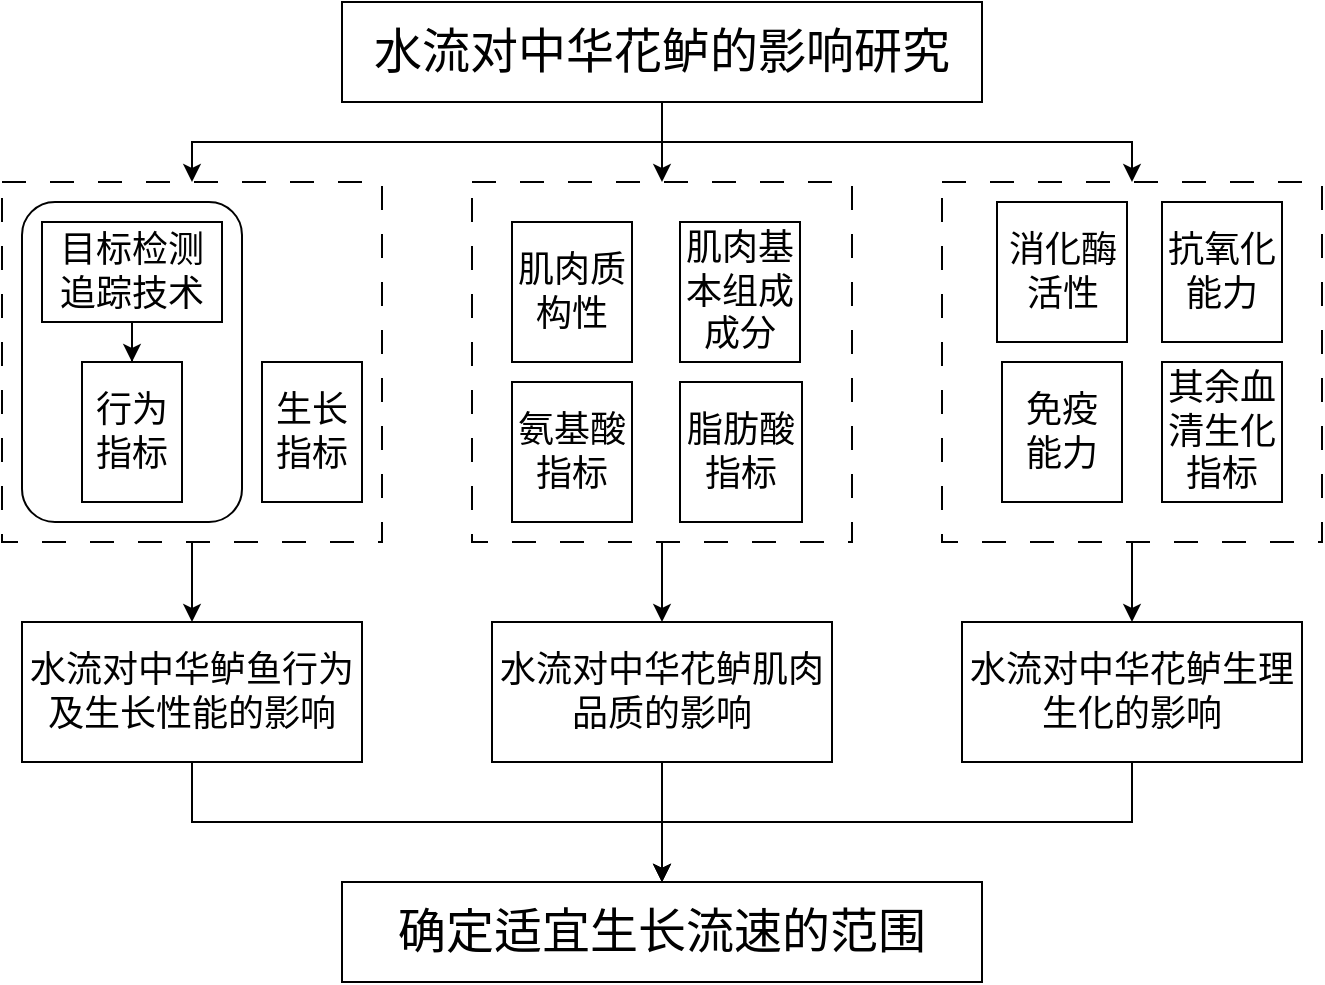 <mxfile version="21.1.8" type="github">
  <diagram name="第 1 页" id="CtyJo2P3b-6Lu_mJbqTz">
    <mxGraphModel dx="1173" dy="631" grid="1" gridSize="10" guides="1" tooltips="1" connect="1" arrows="1" fold="1" page="1" pageScale="1" pageWidth="827" pageHeight="1169" math="0" shadow="0">
      <root>
        <mxCell id="0" />
        <mxCell id="1" parent="0" />
        <mxCell id="cEEFSIKz6-tTlmyAI1KE-26" style="edgeStyle=orthogonalEdgeStyle;rounded=0;orthogonalLoop=1;jettySize=auto;html=1;exitX=0.5;exitY=1;exitDx=0;exitDy=0;entryX=0.5;entryY=0;entryDx=0;entryDy=0;" edge="1" parent="1" source="cEEFSIKz6-tTlmyAI1KE-1" target="cEEFSIKz6-tTlmyAI1KE-3">
          <mxGeometry relative="1" as="geometry" />
        </mxCell>
        <mxCell id="cEEFSIKz6-tTlmyAI1KE-27" style="edgeStyle=orthogonalEdgeStyle;rounded=0;orthogonalLoop=1;jettySize=auto;html=1;exitX=0.5;exitY=1;exitDx=0;exitDy=0;entryX=0.5;entryY=0;entryDx=0;entryDy=0;" edge="1" parent="1" source="cEEFSIKz6-tTlmyAI1KE-1" target="cEEFSIKz6-tTlmyAI1KE-11">
          <mxGeometry relative="1" as="geometry" />
        </mxCell>
        <mxCell id="cEEFSIKz6-tTlmyAI1KE-28" style="edgeStyle=orthogonalEdgeStyle;rounded=0;orthogonalLoop=1;jettySize=auto;html=1;exitX=0.5;exitY=1;exitDx=0;exitDy=0;" edge="1" parent="1" source="cEEFSIKz6-tTlmyAI1KE-1" target="cEEFSIKz6-tTlmyAI1KE-12">
          <mxGeometry relative="1" as="geometry" />
        </mxCell>
        <mxCell id="cEEFSIKz6-tTlmyAI1KE-1" value="&lt;font style=&quot;font-size: 24px;&quot; face=&quot;宋体&quot;&gt;水流对中华花鲈的影响研究&lt;/font&gt;" style="rounded=0;whiteSpace=wrap;html=1;" vertex="1" parent="1">
          <mxGeometry x="245" y="40" width="320" height="50" as="geometry" />
        </mxCell>
        <mxCell id="cEEFSIKz6-tTlmyAI1KE-29" style="edgeStyle=orthogonalEdgeStyle;rounded=0;orthogonalLoop=1;jettySize=auto;html=1;exitX=0.5;exitY=1;exitDx=0;exitDy=0;entryX=0.5;entryY=0;entryDx=0;entryDy=0;" edge="1" parent="1" source="cEEFSIKz6-tTlmyAI1KE-3" target="cEEFSIKz6-tTlmyAI1KE-23">
          <mxGeometry relative="1" as="geometry" />
        </mxCell>
        <mxCell id="cEEFSIKz6-tTlmyAI1KE-3" value="" style="rounded=0;whiteSpace=wrap;html=1;fillColor=none;dashed=1;dashPattern=12 12;" vertex="1" parent="1">
          <mxGeometry x="75" y="130" width="190" height="180" as="geometry" />
        </mxCell>
        <mxCell id="cEEFSIKz6-tTlmyAI1KE-8" value="" style="edgeStyle=orthogonalEdgeStyle;rounded=0;orthogonalLoop=1;jettySize=auto;html=1;" edge="1" parent="1" source="cEEFSIKz6-tTlmyAI1KE-4" target="cEEFSIKz6-tTlmyAI1KE-6">
          <mxGeometry relative="1" as="geometry" />
        </mxCell>
        <mxCell id="cEEFSIKz6-tTlmyAI1KE-4" value="&lt;font style=&quot;font-size: 18px;&quot; face=&quot;宋体&quot;&gt;目标检测追踪技术&lt;/font&gt;" style="rounded=0;whiteSpace=wrap;html=1;" vertex="1" parent="1">
          <mxGeometry x="95" y="150" width="90" height="50" as="geometry" />
        </mxCell>
        <mxCell id="cEEFSIKz6-tTlmyAI1KE-5" value="&lt;font face=&quot;宋体&quot; style=&quot;font-size: 18px;&quot;&gt;生长指标&lt;/font&gt;" style="rounded=0;whiteSpace=wrap;html=1;" vertex="1" parent="1">
          <mxGeometry x="205" y="220" width="50" height="70" as="geometry" />
        </mxCell>
        <mxCell id="cEEFSIKz6-tTlmyAI1KE-6" value="&lt;font face=&quot;宋体&quot; style=&quot;font-size: 18px;&quot;&gt;行为指标&lt;/font&gt;" style="rounded=0;whiteSpace=wrap;html=1;" vertex="1" parent="1">
          <mxGeometry x="115" y="220" width="50" height="70" as="geometry" />
        </mxCell>
        <mxCell id="cEEFSIKz6-tTlmyAI1KE-9" value="" style="rounded=1;whiteSpace=wrap;html=1;fillColor=none;" vertex="1" parent="1">
          <mxGeometry x="85" y="140" width="110" height="160" as="geometry" />
        </mxCell>
        <mxCell id="cEEFSIKz6-tTlmyAI1KE-30" value="" style="edgeStyle=orthogonalEdgeStyle;rounded=0;orthogonalLoop=1;jettySize=auto;html=1;" edge="1" parent="1" source="cEEFSIKz6-tTlmyAI1KE-11" target="cEEFSIKz6-tTlmyAI1KE-24">
          <mxGeometry relative="1" as="geometry" />
        </mxCell>
        <mxCell id="cEEFSIKz6-tTlmyAI1KE-11" value="" style="rounded=0;whiteSpace=wrap;html=1;fillColor=none;dashed=1;dashPattern=12 12;" vertex="1" parent="1">
          <mxGeometry x="310" y="130" width="190" height="180" as="geometry" />
        </mxCell>
        <mxCell id="cEEFSIKz6-tTlmyAI1KE-31" value="" style="edgeStyle=orthogonalEdgeStyle;rounded=0;orthogonalLoop=1;jettySize=auto;html=1;" edge="1" parent="1" source="cEEFSIKz6-tTlmyAI1KE-12" target="cEEFSIKz6-tTlmyAI1KE-25">
          <mxGeometry relative="1" as="geometry" />
        </mxCell>
        <mxCell id="cEEFSIKz6-tTlmyAI1KE-12" value="" style="rounded=0;whiteSpace=wrap;html=1;fillColor=none;dashed=1;dashPattern=12 12;" vertex="1" parent="1">
          <mxGeometry x="545" y="130" width="190" height="180" as="geometry" />
        </mxCell>
        <mxCell id="cEEFSIKz6-tTlmyAI1KE-13" value="&lt;font face=&quot;宋体&quot; style=&quot;font-size: 18px;&quot;&gt;肌肉质构性&lt;/font&gt;" style="rounded=0;whiteSpace=wrap;html=1;" vertex="1" parent="1">
          <mxGeometry x="330" y="150" width="60" height="70" as="geometry" />
        </mxCell>
        <mxCell id="cEEFSIKz6-tTlmyAI1KE-14" value="&lt;font face=&quot;宋体&quot; style=&quot;font-size: 18px;&quot;&gt;肌肉基本组成成分&lt;/font&gt;" style="rounded=0;whiteSpace=wrap;html=1;" vertex="1" parent="1">
          <mxGeometry x="414" y="150" width="60" height="70" as="geometry" />
        </mxCell>
        <mxCell id="cEEFSIKz6-tTlmyAI1KE-15" value="&lt;font face=&quot;宋体&quot; style=&quot;font-size: 18px;&quot;&gt;氨基酸指标&lt;/font&gt;" style="rounded=0;whiteSpace=wrap;html=1;" vertex="1" parent="1">
          <mxGeometry x="330" y="230" width="60" height="70" as="geometry" />
        </mxCell>
        <mxCell id="cEEFSIKz6-tTlmyAI1KE-16" value="&lt;font face=&quot;宋体&quot; style=&quot;font-size: 18px;&quot;&gt;脂肪酸指标&lt;/font&gt;" style="rounded=0;whiteSpace=wrap;html=1;" vertex="1" parent="1">
          <mxGeometry x="414" y="230" width="61" height="70" as="geometry" />
        </mxCell>
        <mxCell id="cEEFSIKz6-tTlmyAI1KE-17" value="&lt;font face=&quot;宋体&quot; style=&quot;font-size: 18px;&quot;&gt;消化酶活性&lt;/font&gt;" style="rounded=0;whiteSpace=wrap;html=1;" vertex="1" parent="1">
          <mxGeometry x="572.5" y="140" width="65" height="70" as="geometry" />
        </mxCell>
        <mxCell id="cEEFSIKz6-tTlmyAI1KE-18" value="&lt;font face=&quot;宋体&quot; style=&quot;font-size: 18px;&quot;&gt;抗氧化能力&lt;/font&gt;" style="rounded=0;whiteSpace=wrap;html=1;" vertex="1" parent="1">
          <mxGeometry x="655" y="140" width="60" height="70" as="geometry" />
        </mxCell>
        <mxCell id="cEEFSIKz6-tTlmyAI1KE-19" value="&lt;font face=&quot;宋体&quot; style=&quot;font-size: 18px;&quot;&gt;免疫&lt;br&gt;能力&lt;/font&gt;" style="rounded=0;whiteSpace=wrap;html=1;" vertex="1" parent="1">
          <mxGeometry x="575" y="220" width="60" height="70" as="geometry" />
        </mxCell>
        <mxCell id="cEEFSIKz6-tTlmyAI1KE-21" value="&lt;font face=&quot;宋体&quot; style=&quot;font-size: 18px;&quot;&gt;其余血清生化指标&lt;/font&gt;" style="rounded=0;whiteSpace=wrap;html=1;" vertex="1" parent="1">
          <mxGeometry x="655" y="220" width="60" height="70" as="geometry" />
        </mxCell>
        <mxCell id="cEEFSIKz6-tTlmyAI1KE-34" style="edgeStyle=orthogonalEdgeStyle;rounded=0;orthogonalLoop=1;jettySize=auto;html=1;" edge="1" parent="1" source="cEEFSIKz6-tTlmyAI1KE-23" target="cEEFSIKz6-tTlmyAI1KE-33">
          <mxGeometry relative="1" as="geometry" />
        </mxCell>
        <mxCell id="cEEFSIKz6-tTlmyAI1KE-23" value="&lt;font style=&quot;font-size: 18px;&quot; face=&quot;宋体&quot;&gt;水流对中华鲈鱼行为及生长性能的影响&lt;/font&gt;" style="rounded=0;whiteSpace=wrap;html=1;" vertex="1" parent="1">
          <mxGeometry x="85" y="350" width="170" height="70" as="geometry" />
        </mxCell>
        <mxCell id="cEEFSIKz6-tTlmyAI1KE-37" style="edgeStyle=orthogonalEdgeStyle;rounded=0;orthogonalLoop=1;jettySize=auto;html=1;entryX=0.5;entryY=0;entryDx=0;entryDy=0;" edge="1" parent="1" source="cEEFSIKz6-tTlmyAI1KE-24" target="cEEFSIKz6-tTlmyAI1KE-33">
          <mxGeometry relative="1" as="geometry" />
        </mxCell>
        <mxCell id="cEEFSIKz6-tTlmyAI1KE-24" value="&lt;font style=&quot;font-size: 18px;&quot; face=&quot;宋体&quot;&gt;水流对中华花鲈肌肉品质的影响&lt;/font&gt;" style="rounded=0;whiteSpace=wrap;html=1;" vertex="1" parent="1">
          <mxGeometry x="320" y="350" width="170" height="70" as="geometry" />
        </mxCell>
        <mxCell id="cEEFSIKz6-tTlmyAI1KE-38" style="edgeStyle=orthogonalEdgeStyle;rounded=0;orthogonalLoop=1;jettySize=auto;html=1;entryX=0.5;entryY=0;entryDx=0;entryDy=0;" edge="1" parent="1" source="cEEFSIKz6-tTlmyAI1KE-25" target="cEEFSIKz6-tTlmyAI1KE-33">
          <mxGeometry relative="1" as="geometry" />
        </mxCell>
        <mxCell id="cEEFSIKz6-tTlmyAI1KE-25" value="&lt;font style=&quot;font-size: 18px;&quot; face=&quot;宋体&quot;&gt;水流对中华花鲈生理生化的影响&lt;/font&gt;" style="rounded=0;whiteSpace=wrap;html=1;" vertex="1" parent="1">
          <mxGeometry x="555" y="350" width="170" height="70" as="geometry" />
        </mxCell>
        <mxCell id="cEEFSIKz6-tTlmyAI1KE-33" value="&lt;font style=&quot;font-size: 24px;&quot; face=&quot;宋体&quot;&gt;确定适宜生长流速的范围&lt;/font&gt;" style="rounded=0;whiteSpace=wrap;html=1;" vertex="1" parent="1">
          <mxGeometry x="245" y="480" width="320" height="50" as="geometry" />
        </mxCell>
      </root>
    </mxGraphModel>
  </diagram>
</mxfile>
